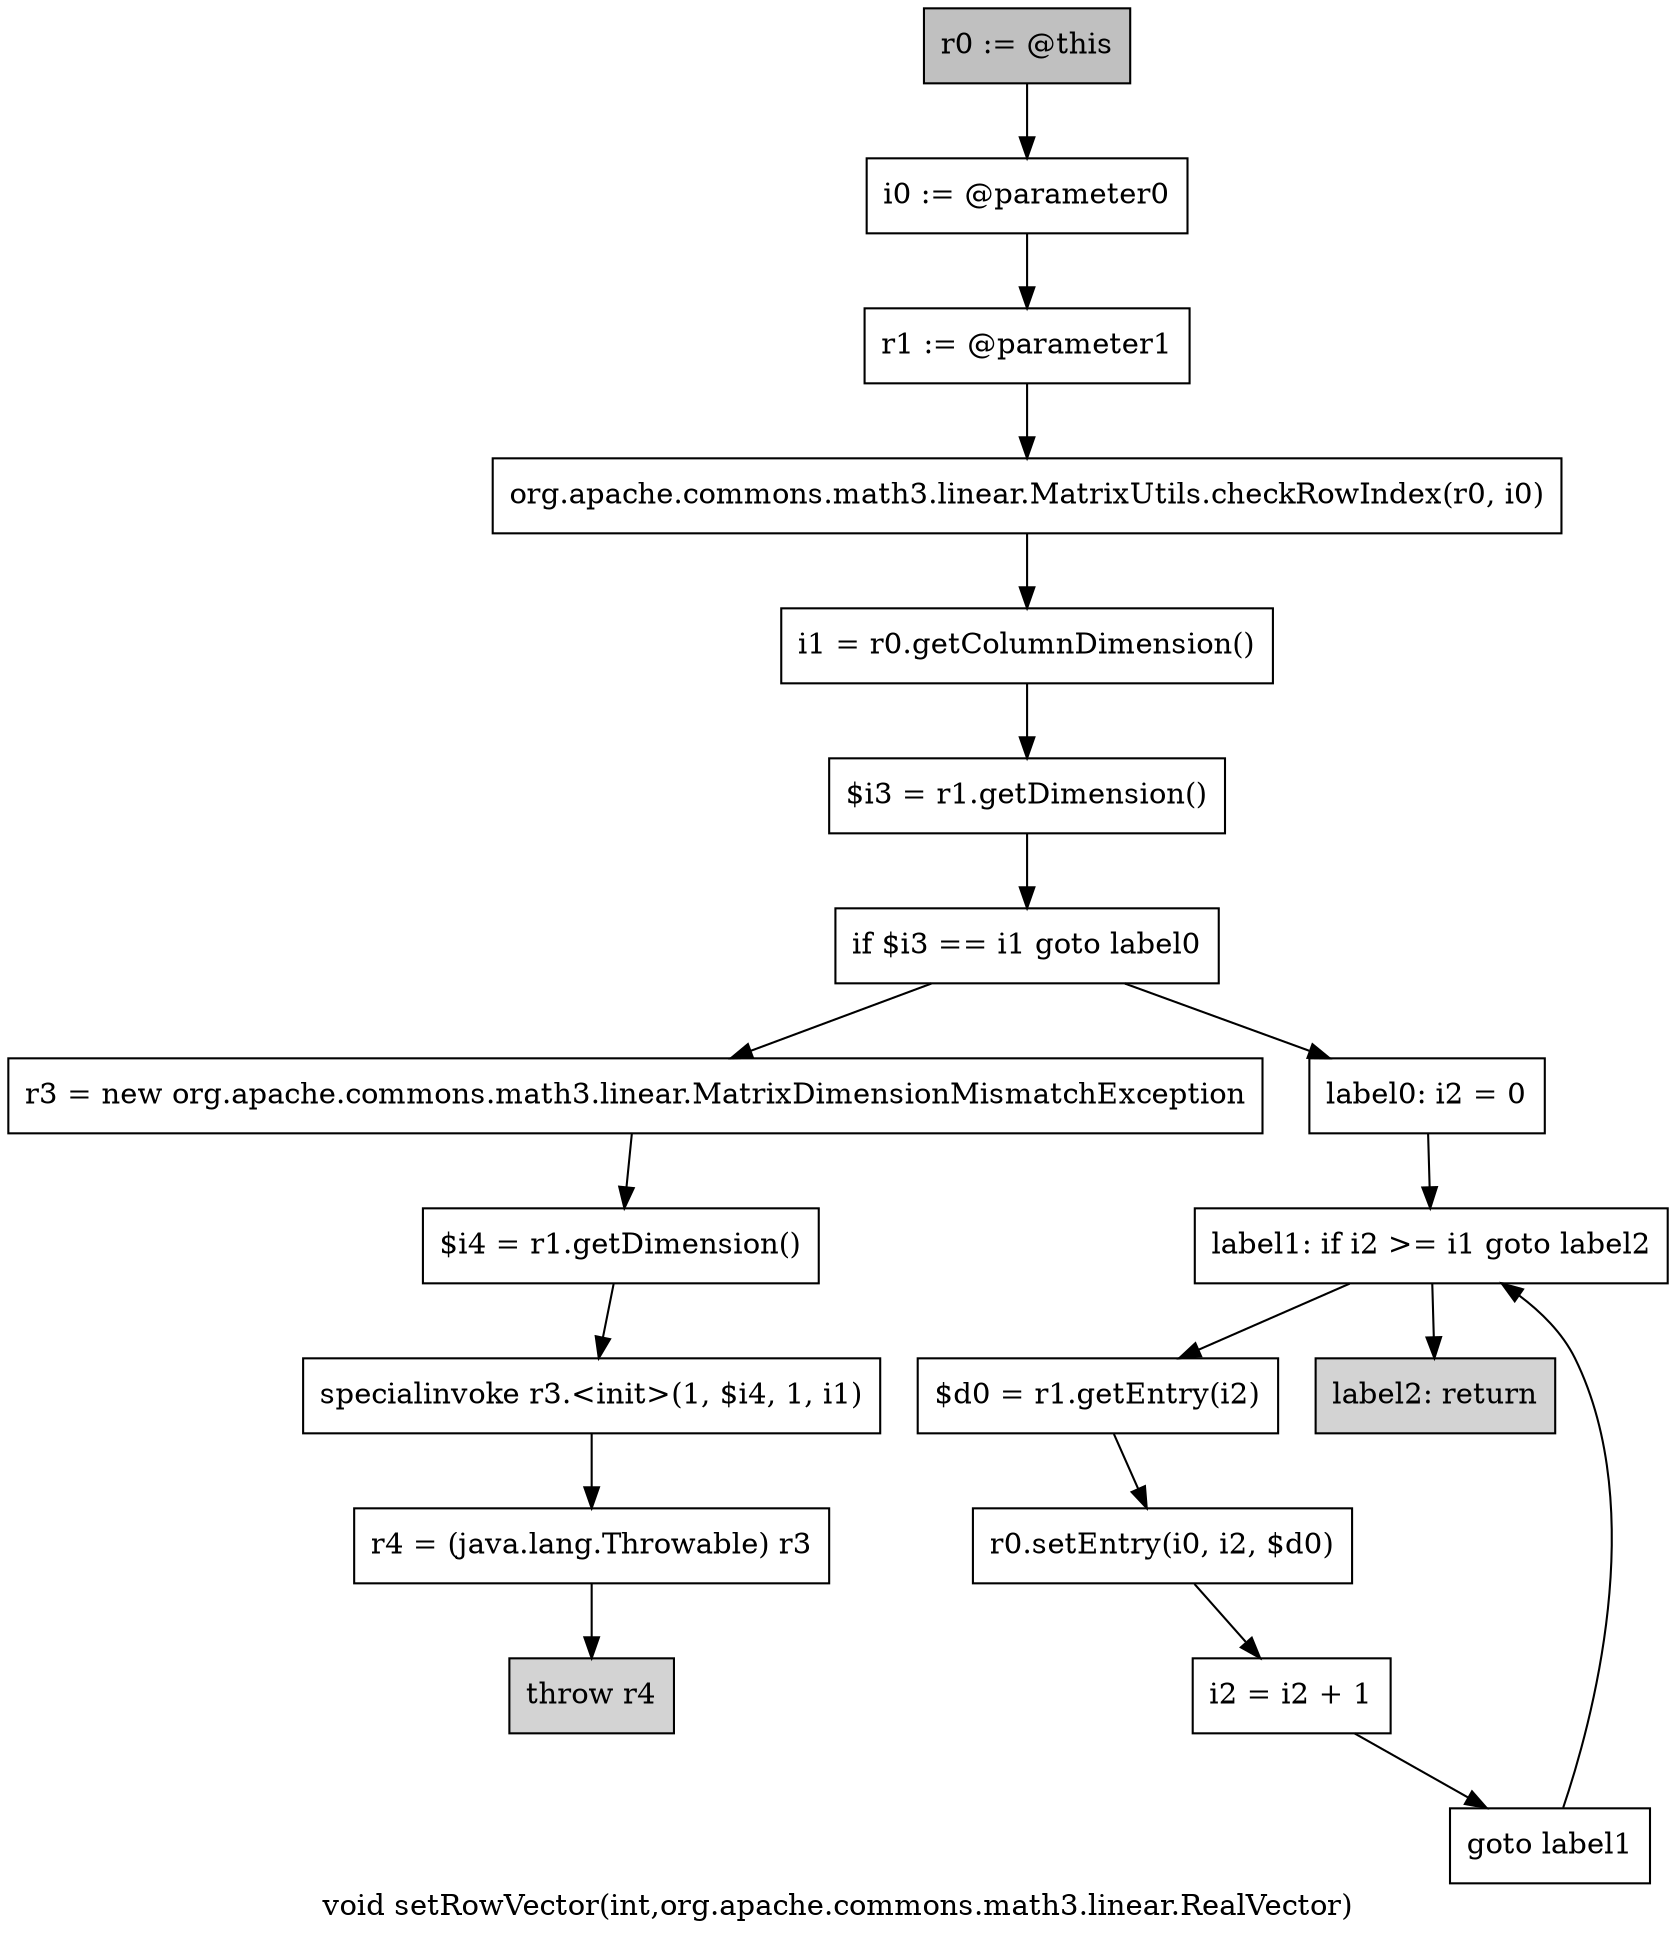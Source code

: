 digraph "void setRowVector(int,org.apache.commons.math3.linear.RealVector)" {
    label="void setRowVector(int,org.apache.commons.math3.linear.RealVector)";
    node [shape=box];
    "0" [style=filled,fillcolor=gray,label="r0 := @this",];
    "1" [label="i0 := @parameter0",];
    "0"->"1";
    "2" [label="r1 := @parameter1",];
    "1"->"2";
    "3" [label="org.apache.commons.math3.linear.MatrixUtils.checkRowIndex(r0, i0)",];
    "2"->"3";
    "4" [label="i1 = r0.getColumnDimension()",];
    "3"->"4";
    "5" [label="$i3 = r1.getDimension()",];
    "4"->"5";
    "6" [label="if $i3 == i1 goto label0",];
    "5"->"6";
    "7" [label="r3 = new org.apache.commons.math3.linear.MatrixDimensionMismatchException",];
    "6"->"7";
    "12" [label="label0: i2 = 0",];
    "6"->"12";
    "8" [label="$i4 = r1.getDimension()",];
    "7"->"8";
    "9" [label="specialinvoke r3.<init>(1, $i4, 1, i1)",];
    "8"->"9";
    "10" [label="r4 = (java.lang.Throwable) r3",];
    "9"->"10";
    "11" [style=filled,fillcolor=lightgray,label="throw r4",];
    "10"->"11";
    "13" [label="label1: if i2 >= i1 goto label2",];
    "12"->"13";
    "14" [label="$d0 = r1.getEntry(i2)",];
    "13"->"14";
    "18" [style=filled,fillcolor=lightgray,label="label2: return",];
    "13"->"18";
    "15" [label="r0.setEntry(i0, i2, $d0)",];
    "14"->"15";
    "16" [label="i2 = i2 + 1",];
    "15"->"16";
    "17" [label="goto label1",];
    "16"->"17";
    "17"->"13";
}
